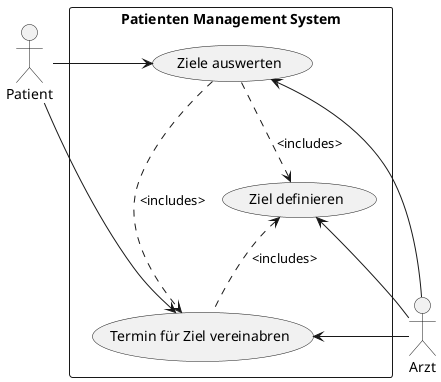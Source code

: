 @startuml
actor Arzt
actor Patient

rectangle "Patienten Management System" as pms{
    (Ziel definieren) as goal
    (Termin für Ziel vereinabren) as date
    (Ziele auswerten) as evaluate

    goal <.. date: <includes>
    evaluate ..> goal: <includes>
    evaluate ..> date: <includes>
}

Arzt -left-> goal
Arzt -left-> date
Arzt -left-> evaluate

Patient -right-> date
Patient -right-> evaluate



@enduml